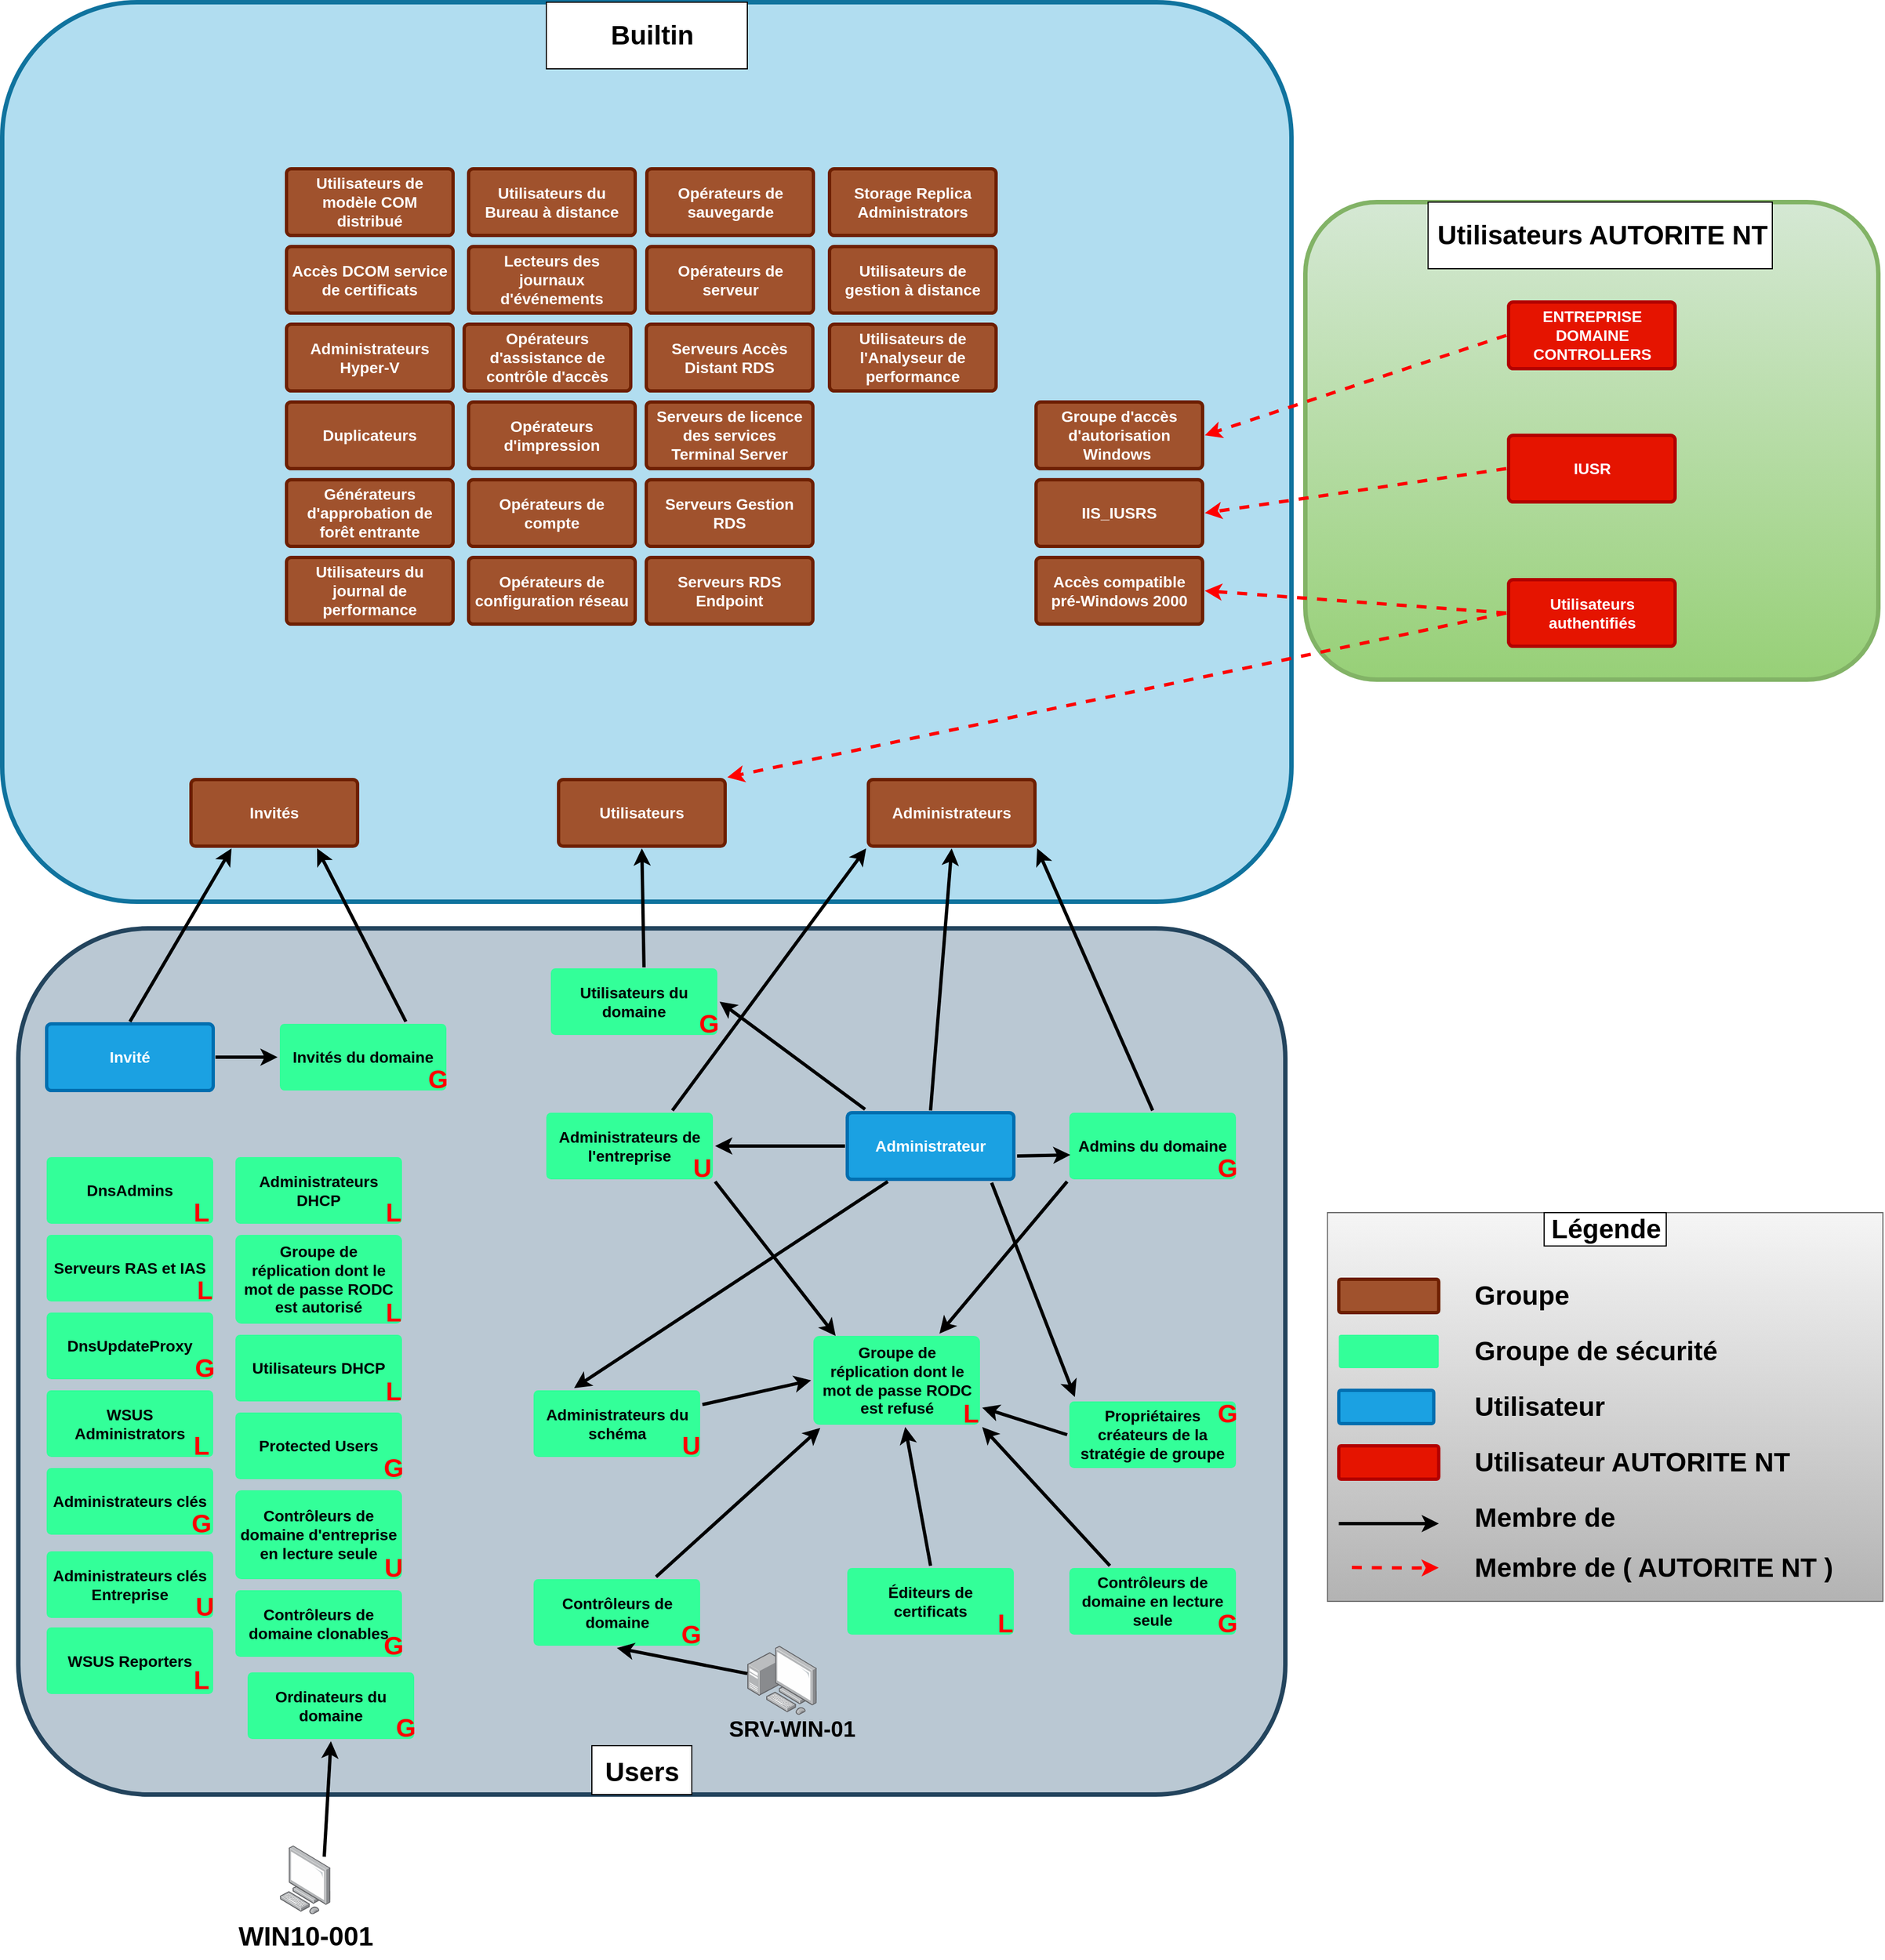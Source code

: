 <mxfile version="22.1.5" type="github">
  <diagram id="6a731a19-8d31-9384-78a2-239565b7b9f0" name="Page-1">
    <mxGraphModel dx="2252" dy="1154" grid="1" gridSize="10" guides="1" tooltips="1" connect="1" arrows="1" fold="1" page="1" pageScale="1" pageWidth="1169" pageHeight="827" background="none" math="0" shadow="0">
      <root>
        <mxCell id="0" />
        <mxCell id="1" parent="0" />
        <mxCell id="3r1CRgV7TEUkl7Pi6vpK-1880" value="" style="rounded=1;whiteSpace=wrap;html=1;fillColor=#d5e8d4;strokeColor=#82b366;strokeWidth=4;gradientColor=#97d077;" parent="1" vertex="1">
          <mxGeometry x="1182.5" y="220" width="516" height="430" as="geometry" />
        </mxCell>
        <mxCell id="3r1CRgV7TEUkl7Pi6vpK-1844" value="" style="rounded=1;whiteSpace=wrap;html=1;fillColor=#b1ddf0;strokeColor=#10739e;strokeWidth=4;" parent="1" vertex="1">
          <mxGeometry x="9" y="40" width="1161" height="810" as="geometry" />
        </mxCell>
        <mxCell id="3r1CRgV7TEUkl7Pi6vpK-1843" value="" style="rounded=1;whiteSpace=wrap;html=1;fillColor=#bac8d3;strokeColor=#23445d;shadow=0;glass=0;strokeWidth=4;" parent="1" vertex="1">
          <mxGeometry x="23.5" y="874" width="1141" height="780" as="geometry" />
        </mxCell>
        <mxCell id="1755" value="Administrateur" style="rounded=1;whiteSpace=wrap;html=1;shadow=0;labelBackgroundColor=none;strokeColor=#006EAF;strokeWidth=3;fillColor=#1ba1e2;fontFamily=Helvetica;fontSize=14;fontColor=#ffffff;align=center;spacing=5;fontStyle=1;arcSize=7;perimeterSpacing=2;" parent="1" vertex="1">
          <mxGeometry x="770" y="1040" width="150" height="60" as="geometry" />
        </mxCell>
        <mxCell id="3r1CRgV7TEUkl7Pi6vpK-1779" value="Invité" style="rounded=1;whiteSpace=wrap;html=1;shadow=0;labelBackgroundColor=none;strokeColor=#006EAF;strokeWidth=3;fillColor=#1ba1e2;fontFamily=Helvetica;fontSize=14;fontColor=#ffffff;align=center;spacing=5;fontStyle=1;arcSize=7;perimeterSpacing=2;" parent="1" vertex="1">
          <mxGeometry x="49" y="960" width="150" height="60" as="geometry" />
        </mxCell>
        <mxCell id="3r1CRgV7TEUkl7Pi6vpK-1780" value="Administrateurs DHCP" style="rounded=1;whiteSpace=wrap;html=1;shadow=0;labelBackgroundColor=none;strokeColor=none;strokeWidth=3;fillColor=#33FF99;fontFamily=Helvetica;fontSize=14;fontColor=#000000;align=center;spacing=5;fontStyle=1;arcSize=7;perimeterSpacing=2;" parent="1" vertex="1">
          <mxGeometry x="219" y="1080" width="150" height="60" as="geometry" />
        </mxCell>
        <mxCell id="3r1CRgV7TEUkl7Pi6vpK-1781" value="DnsAdmins" style="rounded=1;whiteSpace=wrap;html=1;shadow=0;labelBackgroundColor=none;strokeColor=none;strokeWidth=3;fillColor=#33FF99;fontFamily=Helvetica;fontSize=14;fontColor=#000000;align=center;spacing=5;fontStyle=1;arcSize=7;perimeterSpacing=2;" parent="1" vertex="1">
          <mxGeometry x="49" y="1080" width="150" height="60" as="geometry" />
        </mxCell>
        <mxCell id="3r1CRgV7TEUkl7Pi6vpK-1782" value="Éditeurs de certificats" style="rounded=1;whiteSpace=wrap;html=1;shadow=0;labelBackgroundColor=none;strokeColor=none;strokeWidth=3;fillColor=#33FF99;fontFamily=Helvetica;fontSize=14;fontColor=#000000;align=center;spacing=5;fontStyle=1;arcSize=7;perimeterSpacing=2;" parent="1" vertex="1">
          <mxGeometry x="770" y="1450" width="150" height="60" as="geometry" />
        </mxCell>
        <mxCell id="3r1CRgV7TEUkl7Pi6vpK-1783" value="Groupe de réplication dont le mot de passe RODC est autorisé" style="rounded=1;whiteSpace=wrap;html=1;shadow=0;labelBackgroundColor=none;strokeColor=none;strokeWidth=3;fillColor=#33FF99;fontFamily=Helvetica;fontSize=14;fontColor=#000000;align=center;spacing=5;fontStyle=1;arcSize=7;perimeterSpacing=2;verticalAlign=middle;" parent="1" vertex="1">
          <mxGeometry x="219" y="1150" width="150" height="80" as="geometry" />
        </mxCell>
        <mxCell id="3r1CRgV7TEUkl7Pi6vpK-1786" value="Utilisateurs DHCP" style="rounded=1;whiteSpace=wrap;html=1;shadow=0;labelBackgroundColor=none;strokeColor=none;strokeWidth=3;fillColor=#33FF99;fontFamily=Helvetica;fontSize=14;fontColor=#000000;align=center;spacing=5;fontStyle=1;arcSize=7;perimeterSpacing=2;" parent="1" vertex="1">
          <mxGeometry x="219" y="1240" width="150" height="60" as="geometry" />
        </mxCell>
        <mxCell id="3r1CRgV7TEUkl7Pi6vpK-1790" value="Admins du domaine" style="rounded=1;whiteSpace=wrap;html=1;shadow=0;labelBackgroundColor=none;strokeColor=none;strokeWidth=3;fillColor=#33FF99;fontFamily=Helvetica;fontSize=14;fontColor=#000000;align=center;spacing=5;fontStyle=1;arcSize=7;perimeterSpacing=2;" parent="1" vertex="1">
          <mxGeometry x="970" y="1040" width="150" height="60" as="geometry" />
        </mxCell>
        <mxCell id="3r1CRgV7TEUkl7Pi6vpK-1799" value="Protected Users" style="rounded=1;whiteSpace=wrap;html=1;shadow=0;labelBackgroundColor=none;strokeColor=none;strokeWidth=3;fillColor=#33FF99;fontFamily=Helvetica;fontSize=14;fontColor=#000000;align=center;spacing=5;fontStyle=1;arcSize=7;perimeterSpacing=2;" parent="1" vertex="1">
          <mxGeometry x="219" y="1310" width="150" height="60" as="geometry" />
        </mxCell>
        <mxCell id="3r1CRgV7TEUkl7Pi6vpK-1800" value="Utilisateurs du domaine" style="rounded=1;whiteSpace=wrap;html=1;shadow=0;labelBackgroundColor=none;strokeColor=none;strokeWidth=3;fillColor=#33FF99;fontFamily=Helvetica;fontSize=14;fontColor=#000000;align=center;spacing=5;fontStyle=1;arcSize=7;perimeterSpacing=2;" parent="1" vertex="1">
          <mxGeometry x="503" y="910" width="150" height="60" as="geometry" />
        </mxCell>
        <mxCell id="3r1CRgV7TEUkl7Pi6vpK-1802" value="Administrateurs de l&#39;entreprise" style="rounded=1;whiteSpace=wrap;html=1;shadow=0;labelBackgroundColor=none;strokeColor=none;strokeWidth=3;fillColor=#33FF99;fontFamily=Helvetica;fontSize=14;fontColor=#000000;align=center;spacing=5;fontStyle=1;arcSize=7;perimeterSpacing=2;" parent="1" vertex="1">
          <mxGeometry x="499" y="1040" width="150" height="60" as="geometry" />
        </mxCell>
        <mxCell id="3r1CRgV7TEUkl7Pi6vpK-1803" value="Administrateurs du schéma" style="rounded=1;whiteSpace=wrap;html=1;shadow=0;labelBackgroundColor=none;strokeColor=none;strokeWidth=3;fillColor=#33FF99;fontFamily=Helvetica;fontSize=14;fontColor=#000000;align=center;spacing=5;fontStyle=1;arcSize=7;perimeterSpacing=2;" parent="1" vertex="1">
          <mxGeometry x="487.5" y="1290" width="150" height="60" as="geometry" />
        </mxCell>
        <mxCell id="3r1CRgV7TEUkl7Pi6vpK-1804" value="Contrôleurs de domaine d&#39;entreprise en lecture seule" style="rounded=1;whiteSpace=wrap;html=1;shadow=0;labelBackgroundColor=none;strokeColor=none;strokeWidth=3;fillColor=#33FF99;fontFamily=Helvetica;fontSize=14;fontColor=#000000;align=center;spacing=5;fontStyle=1;arcSize=7;perimeterSpacing=2;" parent="1" vertex="1">
          <mxGeometry x="219" y="1380" width="150" height="80" as="geometry" />
        </mxCell>
        <mxCell id="3r1CRgV7TEUkl7Pi6vpK-1805" value="Contrôleurs de domaine" style="rounded=1;whiteSpace=wrap;html=1;shadow=0;labelBackgroundColor=none;strokeColor=none;strokeWidth=3;fillColor=#33FF99;fontFamily=Helvetica;fontSize=14;fontColor=#000000;align=center;spacing=5;fontStyle=1;arcSize=7;perimeterSpacing=2;" parent="1" vertex="1">
          <mxGeometry x="487.5" y="1460" width="150" height="60" as="geometry" />
        </mxCell>
        <mxCell id="3r1CRgV7TEUkl7Pi6vpK-1806" value="Contrôleurs de domaine clonables" style="rounded=1;whiteSpace=wrap;html=1;shadow=0;labelBackgroundColor=none;strokeColor=none;strokeWidth=3;fillColor=#33FF99;fontFamily=Helvetica;fontSize=14;fontColor=#000000;align=center;spacing=5;fontStyle=1;arcSize=7;perimeterSpacing=2;" parent="1" vertex="1">
          <mxGeometry x="219" y="1470" width="150" height="60" as="geometry" />
        </mxCell>
        <mxCell id="3r1CRgV7TEUkl7Pi6vpK-1809" value="" style="endArrow=classic;html=1;rounded=0;exitX=0.5;exitY=0;exitDx=0;exitDy=0;fontSize=18;strokeWidth=3;" parent="1" source="3r1CRgV7TEUkl7Pi6vpK-1782" target="3r1CRgV7TEUkl7Pi6vpK-1784" edge="1">
          <mxGeometry width="50" height="50" relative="1" as="geometry">
            <mxPoint x="109" y="1790" as="sourcePoint" />
            <mxPoint x="159" y="1740" as="targetPoint" />
          </mxGeometry>
        </mxCell>
        <mxCell id="3r1CRgV7TEUkl7Pi6vpK-1810" value="Utilisateurs" style="rounded=1;whiteSpace=wrap;html=1;shadow=0;labelBackgroundColor=none;strokeColor=#6D1F00;strokeWidth=3;fillColor=#a0522d;fontFamily=Helvetica;fontSize=14;align=center;spacing=5;fontStyle=1;arcSize=7;perimeterSpacing=2;fontColor=#ffffff;" parent="1" vertex="1">
          <mxGeometry x="510" y="740" width="150" height="60" as="geometry" />
        </mxCell>
        <mxCell id="3r1CRgV7TEUkl7Pi6vpK-1811" value="" style="endArrow=classic;html=1;rounded=0;fontSize=18;strokeWidth=3;entryX=0.5;entryY=1;entryDx=0;entryDy=0;exitX=0.558;exitY=0.017;exitDx=0;exitDy=0;exitPerimeter=0;" parent="1" source="3r1CRgV7TEUkl7Pi6vpK-1800" target="3r1CRgV7TEUkl7Pi6vpK-1810" edge="1">
          <mxGeometry width="50" height="50" relative="1" as="geometry">
            <mxPoint x="-276" y="1778" as="sourcePoint" />
            <mxPoint x="-211" y="1747.5" as="targetPoint" />
          </mxGeometry>
        </mxCell>
        <mxCell id="3r1CRgV7TEUkl7Pi6vpK-1813" value="" style="endArrow=classic;html=1;rounded=0;exitX=0.25;exitY=0;exitDx=0;exitDy=0;fontSize=18;strokeWidth=3;entryX=1;entryY=1;entryDx=0;entryDy=0;" parent="1" source="3r1CRgV7TEUkl7Pi6vpK-1840" target="3r1CRgV7TEUkl7Pi6vpK-1784" edge="1">
          <mxGeometry width="50" height="50" relative="1" as="geometry">
            <mxPoint x="845.5" y="1458" as="sourcePoint" />
            <mxPoint x="549" y="1427.5" as="targetPoint" />
          </mxGeometry>
        </mxCell>
        <mxCell id="3r1CRgV7TEUkl7Pi6vpK-1817" value="" style="endArrow=classic;html=1;rounded=0;fontSize=18;strokeWidth=3;entryX=0.053;entryY=1.011;entryDx=0;entryDy=0;entryPerimeter=0;" parent="1" source="3r1CRgV7TEUkl7Pi6vpK-1805" target="3r1CRgV7TEUkl7Pi6vpK-1784" edge="1">
          <mxGeometry width="50" height="50" relative="1" as="geometry">
            <mxPoint x="544" y="1402" as="sourcePoint" />
            <mxPoint x="659" y="1360" as="targetPoint" />
          </mxGeometry>
        </mxCell>
        <mxCell id="3r1CRgV7TEUkl7Pi6vpK-1818" value="Administrateurs" style="rounded=1;whiteSpace=wrap;html=1;shadow=0;labelBackgroundColor=none;strokeColor=#6D1F00;strokeWidth=3;fillColor=#a0522d;fontFamily=Helvetica;fontSize=14;align=center;spacing=5;fontStyle=1;arcSize=7;perimeterSpacing=2;fontColor=#ffffff;" parent="1" vertex="1">
          <mxGeometry x="789" y="740" width="150" height="60" as="geometry" />
        </mxCell>
        <mxCell id="3r1CRgV7TEUkl7Pi6vpK-1819" value="" style="endArrow=classic;html=1;rounded=0;exitX=0.5;exitY=0;exitDx=0;exitDy=0;fontSize=18;strokeWidth=3;entryX=1;entryY=1;entryDx=0;entryDy=0;" parent="1" source="3r1CRgV7TEUkl7Pi6vpK-1790" target="3r1CRgV7TEUkl7Pi6vpK-1818" edge="1">
          <mxGeometry width="50" height="50" relative="1" as="geometry">
            <mxPoint x="897" y="1085" as="sourcePoint" />
            <mxPoint x="739" y="1020" as="targetPoint" />
          </mxGeometry>
        </mxCell>
        <mxCell id="3r1CRgV7TEUkl7Pi6vpK-1820" value="" style="endArrow=classic;html=1;rounded=0;exitX=0;exitY=1;exitDx=0;exitDy=0;fontSize=18;strokeWidth=3;entryX=0.75;entryY=0;entryDx=0;entryDy=0;" parent="1" source="3r1CRgV7TEUkl7Pi6vpK-1790" target="3r1CRgV7TEUkl7Pi6vpK-1784" edge="1">
          <mxGeometry width="50" height="50" relative="1" as="geometry">
            <mxPoint x="917" y="1172" as="sourcePoint" />
            <mxPoint x="751" y="1140" as="targetPoint" />
          </mxGeometry>
        </mxCell>
        <mxCell id="3r1CRgV7TEUkl7Pi6vpK-1821" value="" style="endArrow=classic;html=1;rounded=0;fontSize=18;strokeWidth=3;entryX=0;entryY=0.5;entryDx=0;entryDy=0;" parent="1" source="3r1CRgV7TEUkl7Pi6vpK-1803" target="3r1CRgV7TEUkl7Pi6vpK-1784" edge="1">
          <mxGeometry width="50" height="50" relative="1" as="geometry">
            <mxPoint x="322" y="1462" as="sourcePoint" />
            <mxPoint x="559" y="1340" as="targetPoint" />
          </mxGeometry>
        </mxCell>
        <mxCell id="3r1CRgV7TEUkl7Pi6vpK-1822" value="" style="endArrow=classic;html=1;rounded=0;fontSize=18;strokeWidth=3;exitX=0.75;exitY=0;exitDx=0;exitDy=0;entryX=0;entryY=1;entryDx=0;entryDy=0;" parent="1" source="3r1CRgV7TEUkl7Pi6vpK-1802" target="3r1CRgV7TEUkl7Pi6vpK-1818" edge="1">
          <mxGeometry width="50" height="50" relative="1" as="geometry">
            <mxPoint x="832" y="1038" as="sourcePoint" />
            <mxPoint x="714" y="950" as="targetPoint" />
          </mxGeometry>
        </mxCell>
        <mxCell id="3r1CRgV7TEUkl7Pi6vpK-1823" value="" style="endArrow=classic;html=1;rounded=0;exitX=1;exitY=1;exitDx=0;exitDy=0;fontSize=18;strokeWidth=3;entryX=0.143;entryY=0.024;entryDx=0;entryDy=0;entryPerimeter=0;" parent="1" source="3r1CRgV7TEUkl7Pi6vpK-1802" target="3r1CRgV7TEUkl7Pi6vpK-1784" edge="1">
          <mxGeometry width="50" height="50" relative="1" as="geometry">
            <mxPoint x="825" y="1100" as="sourcePoint" />
            <mxPoint x="649" y="1256" as="targetPoint" />
          </mxGeometry>
        </mxCell>
        <mxCell id="3r1CRgV7TEUkl7Pi6vpK-1824" value="" style="endArrow=classic;html=1;rounded=0;exitX=0.5;exitY=0;exitDx=0;exitDy=0;fontSize=18;strokeWidth=3;entryX=0.25;entryY=1;entryDx=0;entryDy=0;" parent="1" source="3r1CRgV7TEUkl7Pi6vpK-1779" target="3r1CRgV7TEUkl7Pi6vpK-1828" edge="1">
          <mxGeometry width="50" height="50" relative="1" as="geometry">
            <mxPoint x="163" y="1130" as="sourcePoint" />
            <mxPoint x="279" y="964" as="targetPoint" />
          </mxGeometry>
        </mxCell>
        <mxCell id="3r1CRgV7TEUkl7Pi6vpK-1827" value="Invités du domaine" style="rounded=1;whiteSpace=wrap;html=1;shadow=0;labelBackgroundColor=none;strokeColor=none;strokeWidth=3;fillColor=#33FF99;fontFamily=Helvetica;fontSize=14;fontColor=#000000;align=center;spacing=5;fontStyle=1;arcSize=7;perimeterSpacing=2;" parent="1" vertex="1">
          <mxGeometry x="259" y="960" width="150" height="60" as="geometry" />
        </mxCell>
        <mxCell id="3r1CRgV7TEUkl7Pi6vpK-1828" value="Invités" style="rounded=1;whiteSpace=wrap;html=1;shadow=0;labelBackgroundColor=none;strokeColor=#6D1F00;strokeWidth=3;fillColor=#a0522d;fontFamily=Helvetica;fontSize=14;align=center;spacing=5;fontStyle=1;arcSize=7;perimeterSpacing=2;fontColor=#ffffff;" parent="1" vertex="1">
          <mxGeometry x="179" y="740" width="150" height="60" as="geometry" />
        </mxCell>
        <mxCell id="3r1CRgV7TEUkl7Pi6vpK-1829" value="" style="endArrow=classic;html=1;rounded=0;exitX=0.75;exitY=0;exitDx=0;exitDy=0;fontSize=18;strokeWidth=3;entryX=0.75;entryY=1;entryDx=0;entryDy=0;" parent="1" source="3r1CRgV7TEUkl7Pi6vpK-1827" target="3r1CRgV7TEUkl7Pi6vpK-1828" edge="1">
          <mxGeometry width="50" height="50" relative="1" as="geometry">
            <mxPoint x="585" y="925" as="sourcePoint" />
            <mxPoint x="519" y="920" as="targetPoint" />
          </mxGeometry>
        </mxCell>
        <mxCell id="3r1CRgV7TEUkl7Pi6vpK-1832" value="" style="endArrow=classic;html=1;rounded=0;exitX=1;exitY=0.5;exitDx=0;exitDy=0;fontSize=18;strokeWidth=3;entryX=0;entryY=0.5;entryDx=0;entryDy=0;" parent="1" source="3r1CRgV7TEUkl7Pi6vpK-1779" target="3r1CRgV7TEUkl7Pi6vpK-1827" edge="1">
          <mxGeometry width="50" height="50" relative="1" as="geometry">
            <mxPoint x="81" y="1030" as="sourcePoint" />
            <mxPoint x="207" y="1044" as="targetPoint" />
          </mxGeometry>
        </mxCell>
        <mxCell id="3r1CRgV7TEUkl7Pi6vpK-1834" value="" style="endArrow=classic;html=1;rounded=0;fontSize=18;strokeWidth=3;entryX=0.5;entryY=1;entryDx=0;entryDy=0;exitX=0.5;exitY=0;exitDx=0;exitDy=0;" parent="1" source="1755" target="3r1CRgV7TEUkl7Pi6vpK-1818" edge="1">
          <mxGeometry width="50" height="50" relative="1" as="geometry">
            <mxPoint x="621" y="1040" as="sourcePoint" />
            <mxPoint x="579" y="944" as="targetPoint" />
          </mxGeometry>
        </mxCell>
        <mxCell id="3r1CRgV7TEUkl7Pi6vpK-1835" value="" style="endArrow=classic;html=1;rounded=0;fontSize=18;strokeWidth=3;exitX=0;exitY=0.5;exitDx=0;exitDy=0;" parent="1" source="3r1CRgV7TEUkl7Pi6vpK-1839" target="3r1CRgV7TEUkl7Pi6vpK-1784" edge="1">
          <mxGeometry width="50" height="50" relative="1" as="geometry">
            <mxPoint x="997.0" y="1428.784" as="sourcePoint" />
            <mxPoint x="729" y="1310" as="targetPoint" />
          </mxGeometry>
        </mxCell>
        <mxCell id="3r1CRgV7TEUkl7Pi6vpK-1784" value="Groupe de réplication dont le mot de passe RODC est refusé" style="rounded=1;whiteSpace=wrap;html=1;shadow=0;labelBackgroundColor=none;strokeColor=none;strokeWidth=3;fillColor=#33FF99;fontFamily=Helvetica;fontSize=14;fontColor=#000000;align=center;spacing=5;fontStyle=1;arcSize=7;perimeterSpacing=2;verticalAlign=middle;" parent="1" vertex="1">
          <mxGeometry x="739.5" y="1241" width="150" height="80" as="geometry" />
        </mxCell>
        <mxCell id="3r1CRgV7TEUkl7Pi6vpK-1836" value="" style="endArrow=classic;html=1;rounded=0;fontSize=18;strokeWidth=3;entryX=1;entryY=0.5;entryDx=0;entryDy=0;exitX=0;exitY=0.5;exitDx=0;exitDy=0;" parent="1" source="1755" target="3r1CRgV7TEUkl7Pi6vpK-1802" edge="1">
          <mxGeometry width="50" height="50" relative="1" as="geometry">
            <mxPoint x="780" y="1070" as="sourcePoint" />
            <mxPoint x="700" y="1070" as="targetPoint" />
          </mxGeometry>
        </mxCell>
        <mxCell id="3r1CRgV7TEUkl7Pi6vpK-1837" value="" style="endArrow=classic;html=1;rounded=0;fontSize=18;strokeWidth=3;entryX=0.25;entryY=0;entryDx=0;entryDy=0;exitX=0.25;exitY=1;exitDx=0;exitDy=0;" parent="1" source="1755" target="3r1CRgV7TEUkl7Pi6vpK-1803" edge="1">
          <mxGeometry width="50" height="50" relative="1" as="geometry">
            <mxPoint x="524" y="1048" as="sourcePoint" />
            <mxPoint x="647" y="952" as="targetPoint" />
          </mxGeometry>
        </mxCell>
        <mxCell id="3r1CRgV7TEUkl7Pi6vpK-1838" value="" style="endArrow=classic;html=1;rounded=0;fontSize=18;strokeWidth=3;entryX=0.045;entryY=-0.031;entryDx=0;entryDy=0;exitX=0.857;exitY=1.016;exitDx=0;exitDy=0;exitPerimeter=0;entryPerimeter=0;" parent="1" source="1755" target="3r1CRgV7TEUkl7Pi6vpK-1839" edge="1">
          <mxGeometry width="50" height="50" relative="1" as="geometry">
            <mxPoint x="904.622" y="1115.744" as="sourcePoint" />
            <mxPoint x="1001.5" y="1272" as="targetPoint" />
            <Array as="points" />
          </mxGeometry>
        </mxCell>
        <mxCell id="3r1CRgV7TEUkl7Pi6vpK-1839" value="Propriétaires créateurs de la stratégie de groupe" style="rounded=1;whiteSpace=wrap;html=1;shadow=0;labelBackgroundColor=none;strokeColor=none;strokeWidth=3;fillColor=#33FF99;fontFamily=Helvetica;fontSize=14;fontColor=#000000;align=center;spacing=5;fontStyle=1;arcSize=7;perimeterSpacing=2;" parent="1" vertex="1">
          <mxGeometry x="970" y="1300" width="150" height="60" as="geometry" />
        </mxCell>
        <mxCell id="3r1CRgV7TEUkl7Pi6vpK-1840" value="Contrôleurs de domaine en lecture seule" style="rounded=1;whiteSpace=wrap;html=1;shadow=0;labelBackgroundColor=none;strokeColor=none;strokeWidth=3;fillColor=#33FF99;fontFamily=Helvetica;fontSize=14;fontColor=#000000;align=center;spacing=5;fontStyle=1;arcSize=7;perimeterSpacing=2;" parent="1" vertex="1">
          <mxGeometry x="970" y="1450" width="150" height="60" as="geometry" />
        </mxCell>
        <mxCell id="3r1CRgV7TEUkl7Pi6vpK-1842" value="" style="endArrow=classic;html=1;rounded=0;fontSize=18;strokeWidth=3;entryX=1;entryY=0.5;entryDx=0;entryDy=0;exitX=0.117;exitY=-0.016;exitDx=0;exitDy=0;exitPerimeter=0;" parent="1" source="1755" target="3r1CRgV7TEUkl7Pi6vpK-1800" edge="1">
          <mxGeometry width="50" height="50" relative="1" as="geometry">
            <mxPoint x="289" y="1066" as="sourcePoint" />
            <mxPoint x="412" y="970" as="targetPoint" />
          </mxGeometry>
        </mxCell>
        <mxCell id="3r1CRgV7TEUkl7Pi6vpK-1846" value="" style="rounded=0;whiteSpace=wrap;html=1;" parent="1" vertex="1">
          <mxGeometry x="540" y="1610" width="90" height="44" as="geometry" />
        </mxCell>
        <mxCell id="3r1CRgV7TEUkl7Pi6vpK-1845" value="&lt;blockquote style=&quot;margin: 0 0 0 40px; border: none; padding: 0px;&quot;&gt;Users&lt;/blockquote&gt;" style="text;strokeColor=none;fillColor=none;html=1;fontSize=24;fontStyle=1;verticalAlign=middle;align=left;" parent="1" vertex="1">
          <mxGeometry x="510" y="1614" width="120" height="40" as="geometry" />
        </mxCell>
        <mxCell id="3r1CRgV7TEUkl7Pi6vpK-1847" value="" style="rounded=0;whiteSpace=wrap;html=1;" parent="1" vertex="1">
          <mxGeometry x="499" y="40" width="181" height="60" as="geometry" />
        </mxCell>
        <mxCell id="3r1CRgV7TEUkl7Pi6vpK-1848" value="Builtin" style="text;strokeColor=none;fillColor=none;html=1;fontSize=24;fontStyle=1;verticalAlign=middle;align=center;" parent="1" vertex="1">
          <mxGeometry x="544" y="50" width="100" height="40" as="geometry" />
        </mxCell>
        <mxCell id="3r1CRgV7TEUkl7Pi6vpK-1850" value="Accès DCOM service de certificats" style="rounded=1;whiteSpace=wrap;html=1;shadow=0;labelBackgroundColor=none;strokeColor=#6D1F00;strokeWidth=3;fillColor=#a0522d;fontFamily=Helvetica;fontSize=14;align=center;spacing=5;fontStyle=1;arcSize=7;perimeterSpacing=2;fontColor=#ffffff;" parent="1" vertex="1">
          <mxGeometry x="265" y="260" width="150" height="60" as="geometry" />
        </mxCell>
        <mxCell id="3r1CRgV7TEUkl7Pi6vpK-1852" value="Administrateurs Hyper-V" style="rounded=1;whiteSpace=wrap;html=1;shadow=0;labelBackgroundColor=none;strokeColor=#6D1F00;strokeWidth=3;fillColor=#a0522d;fontFamily=Helvetica;fontSize=14;align=center;spacing=5;fontStyle=1;arcSize=7;perimeterSpacing=2;fontColor=#ffffff;" parent="1" vertex="1">
          <mxGeometry x="265" y="330" width="150" height="60" as="geometry" />
        </mxCell>
        <mxCell id="3r1CRgV7TEUkl7Pi6vpK-1853" value="Duplicateurs" style="rounded=1;whiteSpace=wrap;html=1;shadow=0;labelBackgroundColor=none;strokeColor=#6D1F00;strokeWidth=3;fillColor=#a0522d;fontFamily=Helvetica;fontSize=14;align=center;spacing=5;fontStyle=1;arcSize=7;perimeterSpacing=2;fontColor=#ffffff;" parent="1" vertex="1">
          <mxGeometry x="265" y="400" width="150" height="60" as="geometry" />
        </mxCell>
        <mxCell id="3r1CRgV7TEUkl7Pi6vpK-1854" value="Générateurs d&#39;approbation de forêt entrante" style="rounded=1;whiteSpace=wrap;html=1;shadow=0;labelBackgroundColor=none;strokeColor=#6D1F00;strokeWidth=3;fillColor=#a0522d;fontFamily=Helvetica;fontSize=14;align=center;spacing=5;fontStyle=1;arcSize=7;perimeterSpacing=2;fontColor=#ffffff;" parent="1" vertex="1">
          <mxGeometry x="265" y="470" width="150" height="60" as="geometry" />
        </mxCell>
        <mxCell id="3r1CRgV7TEUkl7Pi6vpK-1855" value="Groupe d&#39;accès d&#39;autorisation Windows&amp;nbsp;" style="rounded=1;whiteSpace=wrap;html=1;shadow=0;labelBackgroundColor=none;strokeColor=#6D1F00;strokeWidth=3;fillColor=#a0522d;fontFamily=Helvetica;fontSize=14;align=center;spacing=5;fontStyle=1;arcSize=7;perimeterSpacing=2;fontColor=#ffffff;" parent="1" vertex="1">
          <mxGeometry x="940" y="400" width="150" height="60" as="geometry" />
        </mxCell>
        <mxCell id="3r1CRgV7TEUkl7Pi6vpK-1856" value="IIS_IUSRS" style="rounded=1;whiteSpace=wrap;html=1;shadow=0;labelBackgroundColor=none;strokeColor=#6D1F00;strokeWidth=3;fillColor=#a0522d;fontFamily=Helvetica;fontSize=14;align=center;spacing=5;fontStyle=1;arcSize=7;perimeterSpacing=2;fontColor=#ffffff;" parent="1" vertex="1">
          <mxGeometry x="940" y="470" width="150" height="60" as="geometry" />
        </mxCell>
        <mxCell id="3r1CRgV7TEUkl7Pi6vpK-1857" value="Lecteurs des journaux d&#39;événements" style="rounded=1;whiteSpace=wrap;html=1;shadow=0;labelBackgroundColor=none;strokeColor=#6D1F00;strokeWidth=3;fillColor=#a0522d;fontFamily=Helvetica;fontSize=14;align=center;spacing=5;fontStyle=1;arcSize=7;perimeterSpacing=2;fontColor=#ffffff;" parent="1" vertex="1">
          <mxGeometry x="429" y="260" width="150" height="60" as="geometry" />
        </mxCell>
        <mxCell id="3r1CRgV7TEUkl7Pi6vpK-1858" value="Opérateurs d&#39;assistance de contrôle d&#39;accès" style="rounded=1;whiteSpace=wrap;html=1;shadow=0;labelBackgroundColor=none;strokeColor=#6D1F00;strokeWidth=3;fillColor=#a0522d;fontFamily=Helvetica;fontSize=14;align=center;spacing=5;fontStyle=1;arcSize=7;perimeterSpacing=2;fontColor=#ffffff;" parent="1" vertex="1">
          <mxGeometry x="425" y="330" width="150" height="60" as="geometry" />
        </mxCell>
        <mxCell id="3r1CRgV7TEUkl7Pi6vpK-1859" value="Opérateurs d&#39;impression" style="rounded=1;whiteSpace=wrap;html=1;shadow=0;labelBackgroundColor=none;strokeColor=#6D1F00;strokeWidth=3;fillColor=#a0522d;fontFamily=Helvetica;fontSize=14;align=center;spacing=5;fontStyle=1;arcSize=7;perimeterSpacing=2;fontColor=#ffffff;" parent="1" vertex="1">
          <mxGeometry x="429" y="400" width="150" height="60" as="geometry" />
        </mxCell>
        <mxCell id="3r1CRgV7TEUkl7Pi6vpK-1860" value="Opérateurs de compte" style="rounded=1;whiteSpace=wrap;html=1;shadow=0;labelBackgroundColor=none;strokeColor=#6D1F00;strokeWidth=3;fillColor=#a0522d;fontFamily=Helvetica;fontSize=14;align=center;spacing=5;fontStyle=1;arcSize=7;perimeterSpacing=2;fontColor=#ffffff;" parent="1" vertex="1">
          <mxGeometry x="429" y="470" width="150" height="60" as="geometry" />
        </mxCell>
        <mxCell id="3r1CRgV7TEUkl7Pi6vpK-1861" value="Opérateurs de configuration réseau" style="rounded=1;whiteSpace=wrap;html=1;shadow=0;labelBackgroundColor=none;strokeColor=#6D1F00;strokeWidth=3;fillColor=#a0522d;fontFamily=Helvetica;fontSize=14;align=center;spacing=5;fontStyle=1;arcSize=7;perimeterSpacing=2;fontColor=#ffffff;" parent="1" vertex="1">
          <mxGeometry x="429" y="540" width="150" height="60" as="geometry" />
        </mxCell>
        <mxCell id="3r1CRgV7TEUkl7Pi6vpK-1862" value="Opérateurs de sauvegarde" style="rounded=1;whiteSpace=wrap;html=1;shadow=0;labelBackgroundColor=none;strokeColor=#6D1F00;strokeWidth=3;fillColor=#a0522d;fontFamily=Helvetica;fontSize=14;align=center;spacing=5;fontStyle=1;arcSize=7;perimeterSpacing=2;fontColor=#ffffff;" parent="1" vertex="1">
          <mxGeometry x="589.5" y="190" width="150" height="60" as="geometry" />
        </mxCell>
        <mxCell id="3r1CRgV7TEUkl7Pi6vpK-1863" value="Opérateurs de serveur" style="rounded=1;whiteSpace=wrap;html=1;shadow=0;labelBackgroundColor=none;strokeColor=#6D1F00;strokeWidth=3;fillColor=#a0522d;fontFamily=Helvetica;fontSize=14;align=center;spacing=5;fontStyle=1;arcSize=7;perimeterSpacing=2;fontColor=#ffffff;" parent="1" vertex="1">
          <mxGeometry x="589.5" y="260" width="150" height="60" as="geometry" />
        </mxCell>
        <mxCell id="3r1CRgV7TEUkl7Pi6vpK-1864" value="Serveurs Accès Distant RDS" style="rounded=1;whiteSpace=wrap;html=1;shadow=0;labelBackgroundColor=none;strokeColor=#6D1F00;strokeWidth=3;fillColor=#a0522d;fontFamily=Helvetica;fontSize=14;align=center;spacing=5;fontStyle=1;arcSize=7;perimeterSpacing=2;fontColor=#ffffff;" parent="1" vertex="1">
          <mxGeometry x="589" y="330" width="150" height="60" as="geometry" />
        </mxCell>
        <mxCell id="3r1CRgV7TEUkl7Pi6vpK-1865" value="Serveurs de licence des services Terminal Server" style="rounded=1;whiteSpace=wrap;html=1;shadow=0;labelBackgroundColor=none;strokeColor=#6D1F00;strokeWidth=3;fillColor=#a0522d;fontFamily=Helvetica;fontSize=14;align=center;spacing=5;fontStyle=1;arcSize=7;perimeterSpacing=2;fontColor=#ffffff;" parent="1" vertex="1">
          <mxGeometry x="589" y="400" width="150" height="60" as="geometry" />
        </mxCell>
        <mxCell id="3r1CRgV7TEUkl7Pi6vpK-1866" value="Serveurs Gestion RDS" style="rounded=1;whiteSpace=wrap;html=1;shadow=0;labelBackgroundColor=none;strokeColor=#6D1F00;strokeWidth=3;fillColor=#a0522d;fontFamily=Helvetica;fontSize=14;align=center;spacing=5;fontStyle=1;arcSize=7;perimeterSpacing=2;fontColor=#ffffff;" parent="1" vertex="1">
          <mxGeometry x="589" y="470" width="150" height="60" as="geometry" />
        </mxCell>
        <mxCell id="3r1CRgV7TEUkl7Pi6vpK-1867" value="Serveurs RDS Endpoint" style="rounded=1;whiteSpace=wrap;html=1;shadow=0;labelBackgroundColor=none;strokeColor=#6D1F00;strokeWidth=3;fillColor=#a0522d;fontFamily=Helvetica;fontSize=14;align=center;spacing=5;fontStyle=1;arcSize=7;perimeterSpacing=2;fontColor=#ffffff;" parent="1" vertex="1">
          <mxGeometry x="589" y="540" width="150" height="60" as="geometry" />
        </mxCell>
        <mxCell id="3r1CRgV7TEUkl7Pi6vpK-1868" value="Storage Replica Administrators" style="rounded=1;whiteSpace=wrap;html=1;shadow=0;labelBackgroundColor=none;strokeColor=#6D1F00;strokeWidth=3;fillColor=#a0522d;fontFamily=Helvetica;fontSize=14;align=center;spacing=5;fontStyle=1;arcSize=7;perimeterSpacing=2;fontColor=#ffffff;" parent="1" vertex="1">
          <mxGeometry x="754" y="190" width="150" height="60" as="geometry" />
        </mxCell>
        <mxCell id="3r1CRgV7TEUkl7Pi6vpK-1870" value="Utilisateurs de gestion à distance" style="rounded=1;whiteSpace=wrap;html=1;shadow=0;labelBackgroundColor=none;strokeColor=#6D1F00;strokeWidth=3;fillColor=#a0522d;fontFamily=Helvetica;fontSize=14;align=center;spacing=5;fontStyle=1;arcSize=7;perimeterSpacing=2;fontColor=#ffffff;" parent="1" vertex="1">
          <mxGeometry x="754" y="260" width="150" height="60" as="geometry" />
        </mxCell>
        <mxCell id="3r1CRgV7TEUkl7Pi6vpK-1871" value="Utilisateurs de l&#39;Analyseur de performance" style="rounded=1;whiteSpace=wrap;html=1;shadow=0;labelBackgroundColor=none;strokeColor=#6D1F00;strokeWidth=3;fillColor=#a0522d;fontFamily=Helvetica;fontSize=14;align=center;spacing=5;fontStyle=1;arcSize=7;perimeterSpacing=2;fontColor=#ffffff;" parent="1" vertex="1">
          <mxGeometry x="754" y="330" width="150" height="60" as="geometry" />
        </mxCell>
        <mxCell id="3r1CRgV7TEUkl7Pi6vpK-1872" value="Utilisateurs du Bureau à distance" style="rounded=1;whiteSpace=wrap;html=1;shadow=0;labelBackgroundColor=none;strokeColor=#6D1F00;strokeWidth=3;fillColor=#a0522d;fontFamily=Helvetica;fontSize=14;align=center;spacing=5;fontStyle=1;arcSize=7;perimeterSpacing=2;fontColor=#ffffff;" parent="1" vertex="1">
          <mxGeometry x="429" y="190" width="150" height="60" as="geometry" />
        </mxCell>
        <mxCell id="3r1CRgV7TEUkl7Pi6vpK-1873" value="Utilisateurs du journal de performance" style="rounded=1;whiteSpace=wrap;html=1;shadow=0;labelBackgroundColor=none;strokeColor=#6D1F00;strokeWidth=3;fillColor=#a0522d;fontFamily=Helvetica;fontSize=14;align=center;spacing=5;fontStyle=1;arcSize=7;perimeterSpacing=2;fontColor=#ffffff;" parent="1" vertex="1">
          <mxGeometry x="265" y="540" width="150" height="60" as="geometry" />
        </mxCell>
        <mxCell id="3r1CRgV7TEUkl7Pi6vpK-1874" value="Utilisateurs de modèle COM distribué" style="rounded=1;whiteSpace=wrap;html=1;shadow=0;labelBackgroundColor=none;strokeColor=#6D1F00;strokeWidth=3;fillColor=#a0522d;fontFamily=Helvetica;fontSize=14;align=center;spacing=5;fontStyle=1;arcSize=7;perimeterSpacing=2;fontColor=#ffffff;" parent="1" vertex="1">
          <mxGeometry x="265" y="190" width="150" height="60" as="geometry" />
        </mxCell>
        <mxCell id="3r1CRgV7TEUkl7Pi6vpK-1875" value="ENTREPRISE DOMAINE CONTROLLERS" style="rounded=1;whiteSpace=wrap;html=1;shadow=0;labelBackgroundColor=none;strokeColor=#B20000;strokeWidth=3;fillColor=#e51400;fontFamily=Helvetica;fontSize=14;fontColor=#ffffff;align=center;spacing=5;fontStyle=1;arcSize=7;perimeterSpacing=2;" parent="1" vertex="1">
          <mxGeometry x="1365.5" y="310" width="150" height="60" as="geometry" />
        </mxCell>
        <mxCell id="3r1CRgV7TEUkl7Pi6vpK-1878" value="" style="endArrow=classic;html=1;rounded=0;fontSize=18;strokeWidth=3;entryX=0.019;entryY=0.625;entryDx=0;entryDy=0;exitX=1.006;exitY=0.641;exitDx=0;exitDy=0;entryPerimeter=0;exitPerimeter=0;" parent="1" source="1755" target="3r1CRgV7TEUkl7Pi6vpK-1790" edge="1">
          <mxGeometry width="50" height="50" relative="1" as="geometry">
            <mxPoint x="778" y="1080" as="sourcePoint" />
            <mxPoint x="681" y="1080" as="targetPoint" />
          </mxGeometry>
        </mxCell>
        <mxCell id="3r1CRgV7TEUkl7Pi6vpK-1884" value="" style="endArrow=classic;html=1;rounded=0;exitX=0;exitY=0.5;exitDx=0;exitDy=0;fontSize=18;strokeWidth=3;entryX=1;entryY=0.5;entryDx=0;entryDy=0;dashed=1;strokeColor=#FF0000;" parent="1" source="3r1CRgV7TEUkl7Pi6vpK-1875" target="3r1CRgV7TEUkl7Pi6vpK-1855" edge="1">
          <mxGeometry width="50" height="50" relative="1" as="geometry">
            <mxPoint x="1336" y="360" as="sourcePoint" />
            <mxPoint x="1089" y="430" as="targetPoint" />
          </mxGeometry>
        </mxCell>
        <mxCell id="3r1CRgV7TEUkl7Pi6vpK-1885" value="IUSR" style="rounded=1;whiteSpace=wrap;html=1;shadow=0;labelBackgroundColor=none;strokeColor=#B20000;strokeWidth=3;fillColor=#e51400;fontFamily=Helvetica;fontSize=14;fontColor=#ffffff;align=center;spacing=5;fontStyle=1;arcSize=7;perimeterSpacing=2;" parent="1" vertex="1">
          <mxGeometry x="1365.5" y="430" width="150" height="60" as="geometry" />
        </mxCell>
        <mxCell id="3r1CRgV7TEUkl7Pi6vpK-1889" value="" style="endArrow=classic;html=1;rounded=0;exitX=0;exitY=0.5;exitDx=0;exitDy=0;fontSize=18;strokeWidth=3;entryX=1;entryY=0.5;entryDx=0;entryDy=0;dashed=1;strokeColor=#FF0000;" parent="1" source="3r1CRgV7TEUkl7Pi6vpK-1885" target="3r1CRgV7TEUkl7Pi6vpK-1856" edge="1">
          <mxGeometry width="50" height="50" relative="1" as="geometry">
            <mxPoint x="1336" y="480" as="sourcePoint" />
            <mxPoint x="1089" y="480" as="targetPoint" />
          </mxGeometry>
        </mxCell>
        <mxCell id="3r1CRgV7TEUkl7Pi6vpK-1890" value="Accès compatible pré-Windows 2000" style="rounded=1;whiteSpace=wrap;html=1;shadow=0;labelBackgroundColor=none;strokeColor=#6D1F00;strokeWidth=3;fillColor=#a0522d;fontFamily=Helvetica;fontSize=14;align=center;spacing=5;fontStyle=1;arcSize=7;perimeterSpacing=2;fontColor=#ffffff;" parent="1" vertex="1">
          <mxGeometry x="940" y="540" width="150" height="60" as="geometry" />
        </mxCell>
        <mxCell id="3r1CRgV7TEUkl7Pi6vpK-1891" value="Utilisateurs authentifiés" style="rounded=1;whiteSpace=wrap;html=1;shadow=0;labelBackgroundColor=none;strokeColor=#B20000;strokeWidth=3;fillColor=#e51400;fontFamily=Helvetica;fontSize=14;fontColor=#ffffff;align=center;spacing=5;fontStyle=1;arcSize=7;perimeterSpacing=2;" parent="1" vertex="1">
          <mxGeometry x="1365.5" y="560" width="150" height="60" as="geometry" />
        </mxCell>
        <mxCell id="3r1CRgV7TEUkl7Pi6vpK-1892" value="" style="endArrow=classic;html=1;rounded=0;exitX=0;exitY=0.5;exitDx=0;exitDy=0;fontSize=18;strokeWidth=3;entryX=1;entryY=0.5;entryDx=0;entryDy=0;dashed=1;strokeColor=#FF0000;" parent="1" source="3r1CRgV7TEUkl7Pi6vpK-1891" target="3r1CRgV7TEUkl7Pi6vpK-1890" edge="1">
          <mxGeometry width="50" height="50" relative="1" as="geometry">
            <mxPoint x="1313" y="862" as="sourcePoint" />
            <mxPoint x="1190" y="620" as="targetPoint" />
          </mxGeometry>
        </mxCell>
        <mxCell id="3r1CRgV7TEUkl7Pi6vpK-1893" value="" style="endArrow=classic;html=1;rounded=0;fontSize=18;strokeWidth=3;entryX=1;entryY=0;entryDx=0;entryDy=0;dashed=1;strokeColor=#FF0000;exitX=0;exitY=0.5;exitDx=0;exitDy=0;" parent="1" source="3r1CRgV7TEUkl7Pi6vpK-1891" target="3r1CRgV7TEUkl7Pi6vpK-1810" edge="1">
          <mxGeometry width="50" height="50" relative="1" as="geometry">
            <mxPoint x="1330" y="580" as="sourcePoint" />
            <mxPoint x="1101" y="600" as="targetPoint" />
          </mxGeometry>
        </mxCell>
        <mxCell id="3r1CRgV7TEUkl7Pi6vpK-1894" value="" style="rounded=0;whiteSpace=wrap;html=1;" parent="1" vertex="1">
          <mxGeometry x="1293" y="220" width="310" height="60" as="geometry" />
        </mxCell>
        <mxCell id="3r1CRgV7TEUkl7Pi6vpK-1896" value="" style="rounded=0;whiteSpace=wrap;html=1;fillColor=#f5f5f5;gradientColor=#b3b3b3;strokeColor=#666666;" parent="1" vertex="1">
          <mxGeometry x="1202.38" y="1130" width="500.25" height="350" as="geometry" />
        </mxCell>
        <mxCell id="3r1CRgV7TEUkl7Pi6vpK-1895" value="Utilisateurs AUTORITE NT&amp;nbsp;" style="text;strokeColor=none;fillColor=none;html=1;fontSize=24;fontStyle=1;verticalAlign=middle;align=center;" parent="1" vertex="1">
          <mxGeometry x="1402.5" y="230" width="100" height="40" as="geometry" />
        </mxCell>
        <mxCell id="3r1CRgV7TEUkl7Pi6vpK-1897" value="" style="rounded=0;whiteSpace=wrap;html=1;" parent="1" vertex="1">
          <mxGeometry x="1397.5" y="1130" width="110" height="30" as="geometry" />
        </mxCell>
        <mxCell id="3r1CRgV7TEUkl7Pi6vpK-1898" value="Légende" style="text;strokeColor=none;fillColor=none;html=1;fontSize=24;fontStyle=1;verticalAlign=middle;align=center;" parent="1" vertex="1">
          <mxGeometry x="1402.5" y="1130" width="100" height="30" as="geometry" />
        </mxCell>
        <mxCell id="3r1CRgV7TEUkl7Pi6vpK-1902" value="" style="rounded=1;whiteSpace=wrap;html=1;shadow=0;labelBackgroundColor=none;strokeColor=#6D1F00;strokeWidth=3;fillColor=#a0522d;fontFamily=Helvetica;fontSize=14;align=center;spacing=5;fontStyle=1;arcSize=7;perimeterSpacing=2;fontColor=#ffffff;" parent="1" vertex="1">
          <mxGeometry x="1212.63" y="1190" width="90" height="30" as="geometry" />
        </mxCell>
        <mxCell id="3r1CRgV7TEUkl7Pi6vpK-1903" value="" style="rounded=1;whiteSpace=wrap;html=1;shadow=0;labelBackgroundColor=none;strokeColor=none;strokeWidth=3;fillColor=#33FF99;fontFamily=Helvetica;fontSize=14;fontColor=#000000;align=center;spacing=5;fontStyle=1;arcSize=7;perimeterSpacing=2;" parent="1" vertex="1">
          <mxGeometry x="1212.63" y="1240" width="90" height="30" as="geometry" />
        </mxCell>
        <mxCell id="3r1CRgV7TEUkl7Pi6vpK-1904" value="" style="rounded=1;whiteSpace=wrap;html=1;shadow=0;labelBackgroundColor=none;strokeColor=#006EAF;strokeWidth=3;fillColor=#1ba1e2;fontFamily=Helvetica;fontSize=14;fontColor=#ffffff;align=center;spacing=5;fontStyle=1;arcSize=7;perimeterSpacing=2;" parent="1" vertex="1">
          <mxGeometry x="1212.63" y="1290" width="85.5" height="30" as="geometry" />
        </mxCell>
        <mxCell id="3r1CRgV7TEUkl7Pi6vpK-1905" value="" style="rounded=1;whiteSpace=wrap;html=1;shadow=0;labelBackgroundColor=none;strokeColor=#B20000;strokeWidth=3;fillColor=#e51400;fontFamily=Helvetica;fontSize=14;fontColor=#ffffff;align=center;spacing=5;fontStyle=1;arcSize=7;perimeterSpacing=2;" parent="1" vertex="1">
          <mxGeometry x="1212.63" y="1340" width="90" height="30" as="geometry" />
        </mxCell>
        <mxCell id="3r1CRgV7TEUkl7Pi6vpK-1906" value="" style="endArrow=classic;html=1;rounded=0;fontSize=18;strokeWidth=3;entryX=0.435;entryY=0.614;entryDx=0;entryDy=0;entryPerimeter=0;exitX=0.044;exitY=0.614;exitDx=0;exitDy=0;exitPerimeter=0;" parent="1" edge="1">
          <mxGeometry width="50" height="50" relative="1" as="geometry">
            <mxPoint x="1212.632" y="1410.0" as="sourcePoint" />
            <mxPoint x="1302.757" y="1410.0" as="targetPoint" />
          </mxGeometry>
        </mxCell>
        <mxCell id="3r1CRgV7TEUkl7Pi6vpK-1908" value="" style="endArrow=classic;html=1;rounded=0;fontSize=18;strokeWidth=3;entryX=0.392;entryY=0.682;entryDx=0;entryDy=0;dashed=1;strokeColor=#FF0000;exitX=0.044;exitY=0.913;exitDx=0;exitDy=0;exitPerimeter=0;entryPerimeter=0;" parent="1" source="3r1CRgV7TEUkl7Pi6vpK-1896" edge="1">
          <mxGeometry width="50" height="50" relative="1" as="geometry">
            <mxPoint x="1222.482" y="1449.88" as="sourcePoint" />
            <mxPoint x="1302.626" y="1449.71" as="targetPoint" />
            <Array as="points">
              <mxPoint x="1282.59" y="1450" />
            </Array>
          </mxGeometry>
        </mxCell>
        <mxCell id="3r1CRgV7TEUkl7Pi6vpK-1911" value="Groupe" style="text;strokeColor=none;fillColor=none;html=1;fontSize=24;fontStyle=1;verticalAlign=middle;align=left;" parent="1" vertex="1">
          <mxGeometry x="1332.63" y="1190" width="100" height="30" as="geometry" />
        </mxCell>
        <mxCell id="3r1CRgV7TEUkl7Pi6vpK-1914" value="Groupe de sécurité" style="text;strokeColor=none;fillColor=none;html=1;fontSize=24;fontStyle=1;verticalAlign=middle;align=left;" parent="1" vertex="1">
          <mxGeometry x="1332.63" y="1240" width="100" height="30" as="geometry" />
        </mxCell>
        <mxCell id="3r1CRgV7TEUkl7Pi6vpK-1915" value="Utilisateur" style="text;strokeColor=none;fillColor=none;html=1;fontSize=24;fontStyle=1;verticalAlign=middle;align=left;" parent="1" vertex="1">
          <mxGeometry x="1332.63" y="1290" width="120" height="30" as="geometry" />
        </mxCell>
        <mxCell id="3r1CRgV7TEUkl7Pi6vpK-1916" value="Utilisateur AUTORITE NT" style="text;strokeColor=none;fillColor=none;html=1;fontSize=24;fontStyle=1;verticalAlign=middle;align=left;" parent="1" vertex="1">
          <mxGeometry x="1332.63" y="1340" width="100" height="30" as="geometry" />
        </mxCell>
        <mxCell id="3r1CRgV7TEUkl7Pi6vpK-1917" value="Membre de" style="text;strokeColor=none;fillColor=none;html=1;fontSize=24;fontStyle=1;verticalAlign=middle;align=left;" parent="1" vertex="1">
          <mxGeometry x="1332.63" y="1390" width="100" height="30" as="geometry" />
        </mxCell>
        <mxCell id="3r1CRgV7TEUkl7Pi6vpK-1918" value="Membre de ( AUTORITE NT )&amp;nbsp;&amp;nbsp;" style="text;strokeColor=none;fillColor=none;html=1;fontSize=24;fontStyle=1;verticalAlign=middle;align=left;" parent="1" vertex="1">
          <mxGeometry x="1332.63" y="1435" width="100" height="30" as="geometry" />
        </mxCell>
        <mxCell id="3r1CRgV7TEUkl7Pi6vpK-1919" value="Serveurs RAS et IAS" style="rounded=1;whiteSpace=wrap;html=1;shadow=0;labelBackgroundColor=none;strokeColor=none;strokeWidth=3;fillColor=#33FF99;fontFamily=Helvetica;fontSize=14;fontColor=#000000;align=center;spacing=5;fontStyle=1;arcSize=7;perimeterSpacing=2;" parent="1" vertex="1">
          <mxGeometry x="49" y="1150" width="150" height="60" as="geometry" />
        </mxCell>
        <mxCell id="3r1CRgV7TEUkl7Pi6vpK-1920" value="WSUS Administrators" style="rounded=1;whiteSpace=wrap;html=1;shadow=0;labelBackgroundColor=none;strokeColor=none;strokeWidth=3;fillColor=#33FF99;fontFamily=Helvetica;fontSize=14;fontColor=#000000;align=center;spacing=5;fontStyle=1;arcSize=7;perimeterSpacing=2;" parent="1" vertex="1">
          <mxGeometry x="49" y="1290" width="150" height="60" as="geometry" />
        </mxCell>
        <mxCell id="3r1CRgV7TEUkl7Pi6vpK-1921" value="WSUS Reporters" style="rounded=1;whiteSpace=wrap;html=1;shadow=0;labelBackgroundColor=none;strokeColor=none;strokeWidth=3;fillColor=#33FF99;fontFamily=Helvetica;fontSize=14;fontColor=#000000;align=center;spacing=5;fontStyle=1;arcSize=7;perimeterSpacing=2;" parent="1" vertex="1">
          <mxGeometry x="49" y="1503.5" width="150" height="60" as="geometry" />
        </mxCell>
        <mxCell id="3r1CRgV7TEUkl7Pi6vpK-1922" value="Administrateurs clés" style="rounded=1;whiteSpace=wrap;html=1;shadow=0;labelBackgroundColor=none;strokeColor=none;strokeWidth=3;fillColor=#33FF99;fontFamily=Helvetica;fontSize=14;fontColor=#000000;align=center;spacing=5;fontStyle=1;arcSize=7;perimeterSpacing=2;" parent="1" vertex="1">
          <mxGeometry x="49" y="1360" width="150" height="60" as="geometry" />
        </mxCell>
        <mxCell id="3r1CRgV7TEUkl7Pi6vpK-1923" value="DnsUpdateProxy" style="rounded=1;whiteSpace=wrap;html=1;shadow=0;labelBackgroundColor=none;strokeColor=none;strokeWidth=3;fillColor=#33FF99;fontFamily=Helvetica;fontSize=14;fontColor=#000000;align=center;spacing=5;fontStyle=1;arcSize=7;perimeterSpacing=2;" parent="1" vertex="1">
          <mxGeometry x="49" y="1220" width="150" height="60" as="geometry" />
        </mxCell>
        <mxCell id="3r1CRgV7TEUkl7Pi6vpK-1924" value="Ordinateurs du domaine" style="rounded=1;whiteSpace=wrap;html=1;shadow=0;labelBackgroundColor=none;strokeColor=none;strokeWidth=3;fillColor=#33FF99;fontFamily=Helvetica;fontSize=14;fontColor=#000000;align=center;spacing=5;fontStyle=1;arcSize=7;perimeterSpacing=2;" parent="1" vertex="1">
          <mxGeometry x="230" y="1544" width="150" height="60" as="geometry" />
        </mxCell>
        <mxCell id="3r1CRgV7TEUkl7Pi6vpK-1925" value="Administrateurs clés Entreprise" style="rounded=1;whiteSpace=wrap;html=1;shadow=0;labelBackgroundColor=none;strokeColor=none;strokeWidth=3;fillColor=#33FF99;fontFamily=Helvetica;fontSize=14;fontColor=#000000;align=center;spacing=5;fontStyle=1;arcSize=7;perimeterSpacing=2;" parent="1" vertex="1">
          <mxGeometry x="49" y="1435" width="150" height="60" as="geometry" />
        </mxCell>
        <mxCell id="3Ljso0-X7fbKzvBMs1a--1755" value="" style="endArrow=classic;html=1;rounded=0;fontSize=18;strokeWidth=3;entryX=0.5;entryY=1;entryDx=0;entryDy=0;exitX=0.877;exitY=0.162;exitDx=0;exitDy=0;exitPerimeter=0;" edge="1" parent="1" source="3Ljso0-X7fbKzvBMs1a--1757" target="3r1CRgV7TEUkl7Pi6vpK-1924">
          <mxGeometry width="50" height="50" relative="1" as="geometry">
            <mxPoint x="300" y="1740" as="sourcePoint" />
            <mxPoint x="338" y="1660" as="targetPoint" />
          </mxGeometry>
        </mxCell>
        <mxCell id="3Ljso0-X7fbKzvBMs1a--1757" value="" style="image;points=[];aspect=fixed;html=1;align=center;shadow=0;dashed=0;image=img/lib/allied_telesis/computer_and_terminals/Personal_Computer.svg;" vertex="1" parent="1">
          <mxGeometry x="259" y="1700" width="45.6" height="61.8" as="geometry" />
        </mxCell>
        <mxCell id="3Ljso0-X7fbKzvBMs1a--1758" value="" style="image;points=[];aspect=fixed;html=1;align=center;shadow=0;dashed=0;image=img/lib/allied_telesis/computer_and_terminals/Personal_Computer_with_Server.svg;" vertex="1" parent="1">
          <mxGeometry x="680" y="1520" width="62.4" height="62.4" as="geometry" />
        </mxCell>
        <mxCell id="3Ljso0-X7fbKzvBMs1a--1759" value="" style="endArrow=classic;html=1;rounded=0;fontSize=18;strokeWidth=3;entryX=0.5;entryY=1;entryDx=0;entryDy=0;" edge="1" parent="1" source="3Ljso0-X7fbKzvBMs1a--1758" target="3r1CRgV7TEUkl7Pi6vpK-1805">
          <mxGeometry width="50" height="50" relative="1" as="geometry">
            <mxPoint x="573" y="1634" as="sourcePoint" />
            <mxPoint x="579" y="1530" as="targetPoint" />
          </mxGeometry>
        </mxCell>
        <mxCell id="3Ljso0-X7fbKzvBMs1a--1760" value="&lt;font style=&quot;font-size: 20px;&quot;&gt;SRV-WIN-01&lt;/font&gt;" style="text;strokeColor=none;fillColor=none;html=1;fontSize=24;fontStyle=1;verticalAlign=middle;align=center;" vertex="1" parent="1">
          <mxGeometry x="670" y="1574" width="100" height="40" as="geometry" />
        </mxCell>
        <mxCell id="3Ljso0-X7fbKzvBMs1a--1761" value="WIN10-001" style="text;strokeColor=none;fillColor=none;html=1;fontSize=24;fontStyle=1;verticalAlign=middle;align=center;" vertex="1" parent="1">
          <mxGeometry x="231.8" y="1761.8" width="100" height="40" as="geometry" />
        </mxCell>
        <mxCell id="3Ljso0-X7fbKzvBMs1a--1762" value="&lt;font style=&quot;font-size: 23px;&quot;&gt;U&lt;/font&gt;" style="text;strokeColor=none;fillColor=none;html=1;fontSize=24;fontStyle=1;verticalAlign=middle;align=center;fontColor=#ff0000;" vertex="1" parent="1">
          <mxGeometry x="352" y="1440" width="17" height="20" as="geometry" />
        </mxCell>
        <mxCell id="3Ljso0-X7fbKzvBMs1a--1763" value="&lt;font style=&quot;font-size: 23px;&quot;&gt;U&lt;/font&gt;" style="text;strokeColor=none;fillColor=none;html=1;fontSize=24;fontStyle=1;verticalAlign=middle;align=center;fontColor=#ff0000;" vertex="1" parent="1">
          <mxGeometry x="182" y="1475" width="17" height="20" as="geometry" />
        </mxCell>
        <mxCell id="3Ljso0-X7fbKzvBMs1a--1764" value="&lt;font style=&quot;font-size: 23px;&quot;&gt;U&lt;/font&gt;" style="text;strokeColor=none;fillColor=none;html=1;fontSize=24;fontStyle=1;verticalAlign=middle;align=center;fontColor=#ff0000;" vertex="1" parent="1">
          <mxGeometry x="630" y="1080" width="17" height="20" as="geometry" />
        </mxCell>
        <mxCell id="3Ljso0-X7fbKzvBMs1a--1765" value="&lt;font style=&quot;font-size: 23px;&quot;&gt;U&lt;/font&gt;" style="text;strokeColor=none;fillColor=none;html=1;fontSize=24;fontStyle=1;verticalAlign=middle;align=center;fontColor=#ff0000;" vertex="1" parent="1">
          <mxGeometry x="620.5" y="1330" width="17" height="20" as="geometry" />
        </mxCell>
        <mxCell id="3Ljso0-X7fbKzvBMs1a--1766" value="&lt;font style=&quot;font-size: 23px;&quot;&gt;L&lt;/font&gt;" style="text;strokeColor=none;fillColor=none;html=1;fontSize=24;fontStyle=1;verticalAlign=middle;align=center;fontColor=#ff0000;" vertex="1" parent="1">
          <mxGeometry x="903" y="1490" width="17" height="20" as="geometry" />
        </mxCell>
        <mxCell id="3Ljso0-X7fbKzvBMs1a--1767" value="&lt;font style=&quot;font-size: 23px;&quot;&gt;G&lt;/font&gt;" style="text;strokeColor=none;fillColor=none;html=1;fontSize=24;fontStyle=1;verticalAlign=middle;align=center;fontColor=#ff0000;" vertex="1" parent="1">
          <mxGeometry x="179" y="1400" width="17" height="20" as="geometry" />
        </mxCell>
        <mxCell id="3Ljso0-X7fbKzvBMs1a--1768" value="&lt;font style=&quot;font-size: 23px;&quot;&gt;G&lt;/font&gt;" style="text;strokeColor=none;fillColor=none;html=1;fontSize=24;fontStyle=1;verticalAlign=middle;align=center;fontColor=#ff0000;" vertex="1" parent="1">
          <mxGeometry x="1103" y="1080" width="17" height="20" as="geometry" />
        </mxCell>
        <mxCell id="3Ljso0-X7fbKzvBMs1a--1769" value="&lt;font style=&quot;font-size: 23px;&quot;&gt;G&lt;/font&gt;" style="text;strokeColor=none;fillColor=none;html=1;fontSize=24;fontStyle=1;verticalAlign=middle;align=center;fontColor=#ff0000;" vertex="1" parent="1">
          <mxGeometry x="620.5" y="1500" width="17" height="20" as="geometry" />
        </mxCell>
        <mxCell id="3Ljso0-X7fbKzvBMs1a--1770" value="&lt;font style=&quot;font-size: 23px;&quot;&gt;G&lt;/font&gt;" style="text;strokeColor=none;fillColor=none;html=1;fontSize=24;fontStyle=1;verticalAlign=middle;align=center;fontColor=#ff0000;" vertex="1" parent="1">
          <mxGeometry x="352" y="1510" width="17" height="20" as="geometry" />
        </mxCell>
        <mxCell id="3Ljso0-X7fbKzvBMs1a--1771" value="&lt;font style=&quot;font-size: 23px;&quot;&gt;G&lt;/font&gt;" style="text;strokeColor=none;fillColor=none;html=1;fontSize=24;fontStyle=1;verticalAlign=middle;align=center;fontColor=#ff0000;" vertex="1" parent="1">
          <mxGeometry x="1103" y="1490" width="17" height="20" as="geometry" />
        </mxCell>
        <mxCell id="3Ljso0-X7fbKzvBMs1a--1772" value="&lt;font style=&quot;font-size: 23px;&quot;&gt;G&lt;/font&gt;" style="text;strokeColor=none;fillColor=none;html=1;fontSize=24;fontStyle=1;verticalAlign=middle;align=center;fontColor=#ff0000;" vertex="1" parent="1">
          <mxGeometry x="182" y="1260" width="17" height="20" as="geometry" />
        </mxCell>
        <mxCell id="3Ljso0-X7fbKzvBMs1a--1773" value="&lt;font style=&quot;font-size: 23px;&quot;&gt;G&lt;/font&gt;" style="text;strokeColor=none;fillColor=none;html=1;fontSize=24;fontStyle=1;verticalAlign=middle;align=center;fontColor=#ff0000;" vertex="1" parent="1">
          <mxGeometry x="392" y="1000" width="17" height="20" as="geometry" />
        </mxCell>
        <mxCell id="3Ljso0-X7fbKzvBMs1a--1774" value="&lt;font style=&quot;font-size: 23px;&quot;&gt;G&lt;/font&gt;" style="text;strokeColor=none;fillColor=none;html=1;fontSize=24;fontStyle=1;verticalAlign=middle;align=center;fontColor=#ff0000;" vertex="1" parent="1">
          <mxGeometry x="363" y="1584" width="17" height="20" as="geometry" />
        </mxCell>
        <mxCell id="3Ljso0-X7fbKzvBMs1a--1775" value="&lt;font style=&quot;font-size: 23px;&quot;&gt;G&lt;/font&gt;" style="text;strokeColor=none;fillColor=none;html=1;fontSize=24;fontStyle=1;verticalAlign=middle;align=center;fontColor=#ff0000;" vertex="1" parent="1">
          <mxGeometry x="1103" y="1301" width="17" height="20" as="geometry" />
        </mxCell>
        <mxCell id="3Ljso0-X7fbKzvBMs1a--1776" value="&lt;font style=&quot;font-size: 23px;&quot;&gt;G&lt;/font&gt;" style="text;strokeColor=none;fillColor=none;html=1;fontSize=24;fontStyle=1;verticalAlign=middle;align=center;fontColor=#ff0000;" vertex="1" parent="1">
          <mxGeometry x="352" y="1350" width="17" height="20" as="geometry" />
        </mxCell>
        <mxCell id="3Ljso0-X7fbKzvBMs1a--1777" value="&lt;font style=&quot;font-size: 23px;&quot;&gt;G&lt;/font&gt;" style="text;strokeColor=none;fillColor=none;html=1;fontSize=24;fontStyle=1;verticalAlign=middle;align=center;fontColor=#ff0000;" vertex="1" parent="1">
          <mxGeometry x="636" y="950" width="17" height="20" as="geometry" />
        </mxCell>
        <mxCell id="3Ljso0-X7fbKzvBMs1a--1778" value="&lt;font style=&quot;font-size: 23px;&quot;&gt;L&lt;/font&gt;" style="text;strokeColor=none;fillColor=none;html=1;fontSize=24;fontStyle=1;verticalAlign=middle;align=center;fontColor=#ff0000;" vertex="1" parent="1">
          <mxGeometry x="352" y="1281" width="17" height="20" as="geometry" />
        </mxCell>
        <mxCell id="3Ljso0-X7fbKzvBMs1a--1779" value="&lt;font style=&quot;font-size: 23px;&quot;&gt;L&lt;/font&gt;" style="text;strokeColor=none;fillColor=none;html=1;fontSize=24;fontStyle=1;verticalAlign=middle;align=center;fontColor=#ff0000;" vertex="1" parent="1">
          <mxGeometry x="352" y="1210" width="17" height="20" as="geometry" />
        </mxCell>
        <mxCell id="3Ljso0-X7fbKzvBMs1a--1780" value="&lt;font style=&quot;font-size: 23px;&quot;&gt;L&lt;/font&gt;" style="text;strokeColor=none;fillColor=none;html=1;fontSize=24;fontStyle=1;verticalAlign=middle;align=center;fontColor=#ff0000;" vertex="1" parent="1">
          <mxGeometry x="182" y="1190" width="17" height="20" as="geometry" />
        </mxCell>
        <mxCell id="3Ljso0-X7fbKzvBMs1a--1781" value="&lt;font style=&quot;font-size: 23px;&quot;&gt;L&lt;/font&gt;" style="text;strokeColor=none;fillColor=none;html=1;fontSize=24;fontStyle=1;verticalAlign=middle;align=center;fontColor=#ff0000;" vertex="1" parent="1">
          <mxGeometry x="352" y="1120" width="17" height="20" as="geometry" />
        </mxCell>
        <mxCell id="3Ljso0-X7fbKzvBMs1a--1782" value="&lt;font style=&quot;font-size: 23px;&quot;&gt;L&lt;/font&gt;" style="text;strokeColor=none;fillColor=none;html=1;fontSize=24;fontStyle=1;verticalAlign=middle;align=center;fontColor=#ff0000;" vertex="1" parent="1">
          <mxGeometry x="179" y="1120" width="17" height="20" as="geometry" />
        </mxCell>
        <mxCell id="3Ljso0-X7fbKzvBMs1a--1783" value="&lt;font style=&quot;font-size: 23px;&quot;&gt;L&lt;/font&gt;" style="text;strokeColor=none;fillColor=none;html=1;fontSize=24;fontStyle=1;verticalAlign=middle;align=center;fontColor=#ff0000;" vertex="1" parent="1">
          <mxGeometry x="179" y="1541.2" width="17" height="20" as="geometry" />
        </mxCell>
        <mxCell id="3Ljso0-X7fbKzvBMs1a--1784" value="&lt;font style=&quot;font-size: 23px;&quot;&gt;L&lt;/font&gt;" style="text;strokeColor=none;fillColor=none;html=1;fontSize=24;fontStyle=1;verticalAlign=middle;align=center;fontColor=#ff0000;" vertex="1" parent="1">
          <mxGeometry x="179" y="1330" width="17" height="20" as="geometry" />
        </mxCell>
        <mxCell id="3Ljso0-X7fbKzvBMs1a--1785" value="&lt;font style=&quot;font-size: 23px;&quot;&gt;L&lt;/font&gt;" style="text;strokeColor=none;fillColor=none;html=1;fontSize=24;fontStyle=1;verticalAlign=middle;align=center;fontColor=#ff0000;" vertex="1" parent="1">
          <mxGeometry x="872.5" y="1301" width="17" height="20" as="geometry" />
        </mxCell>
      </root>
    </mxGraphModel>
  </diagram>
</mxfile>
